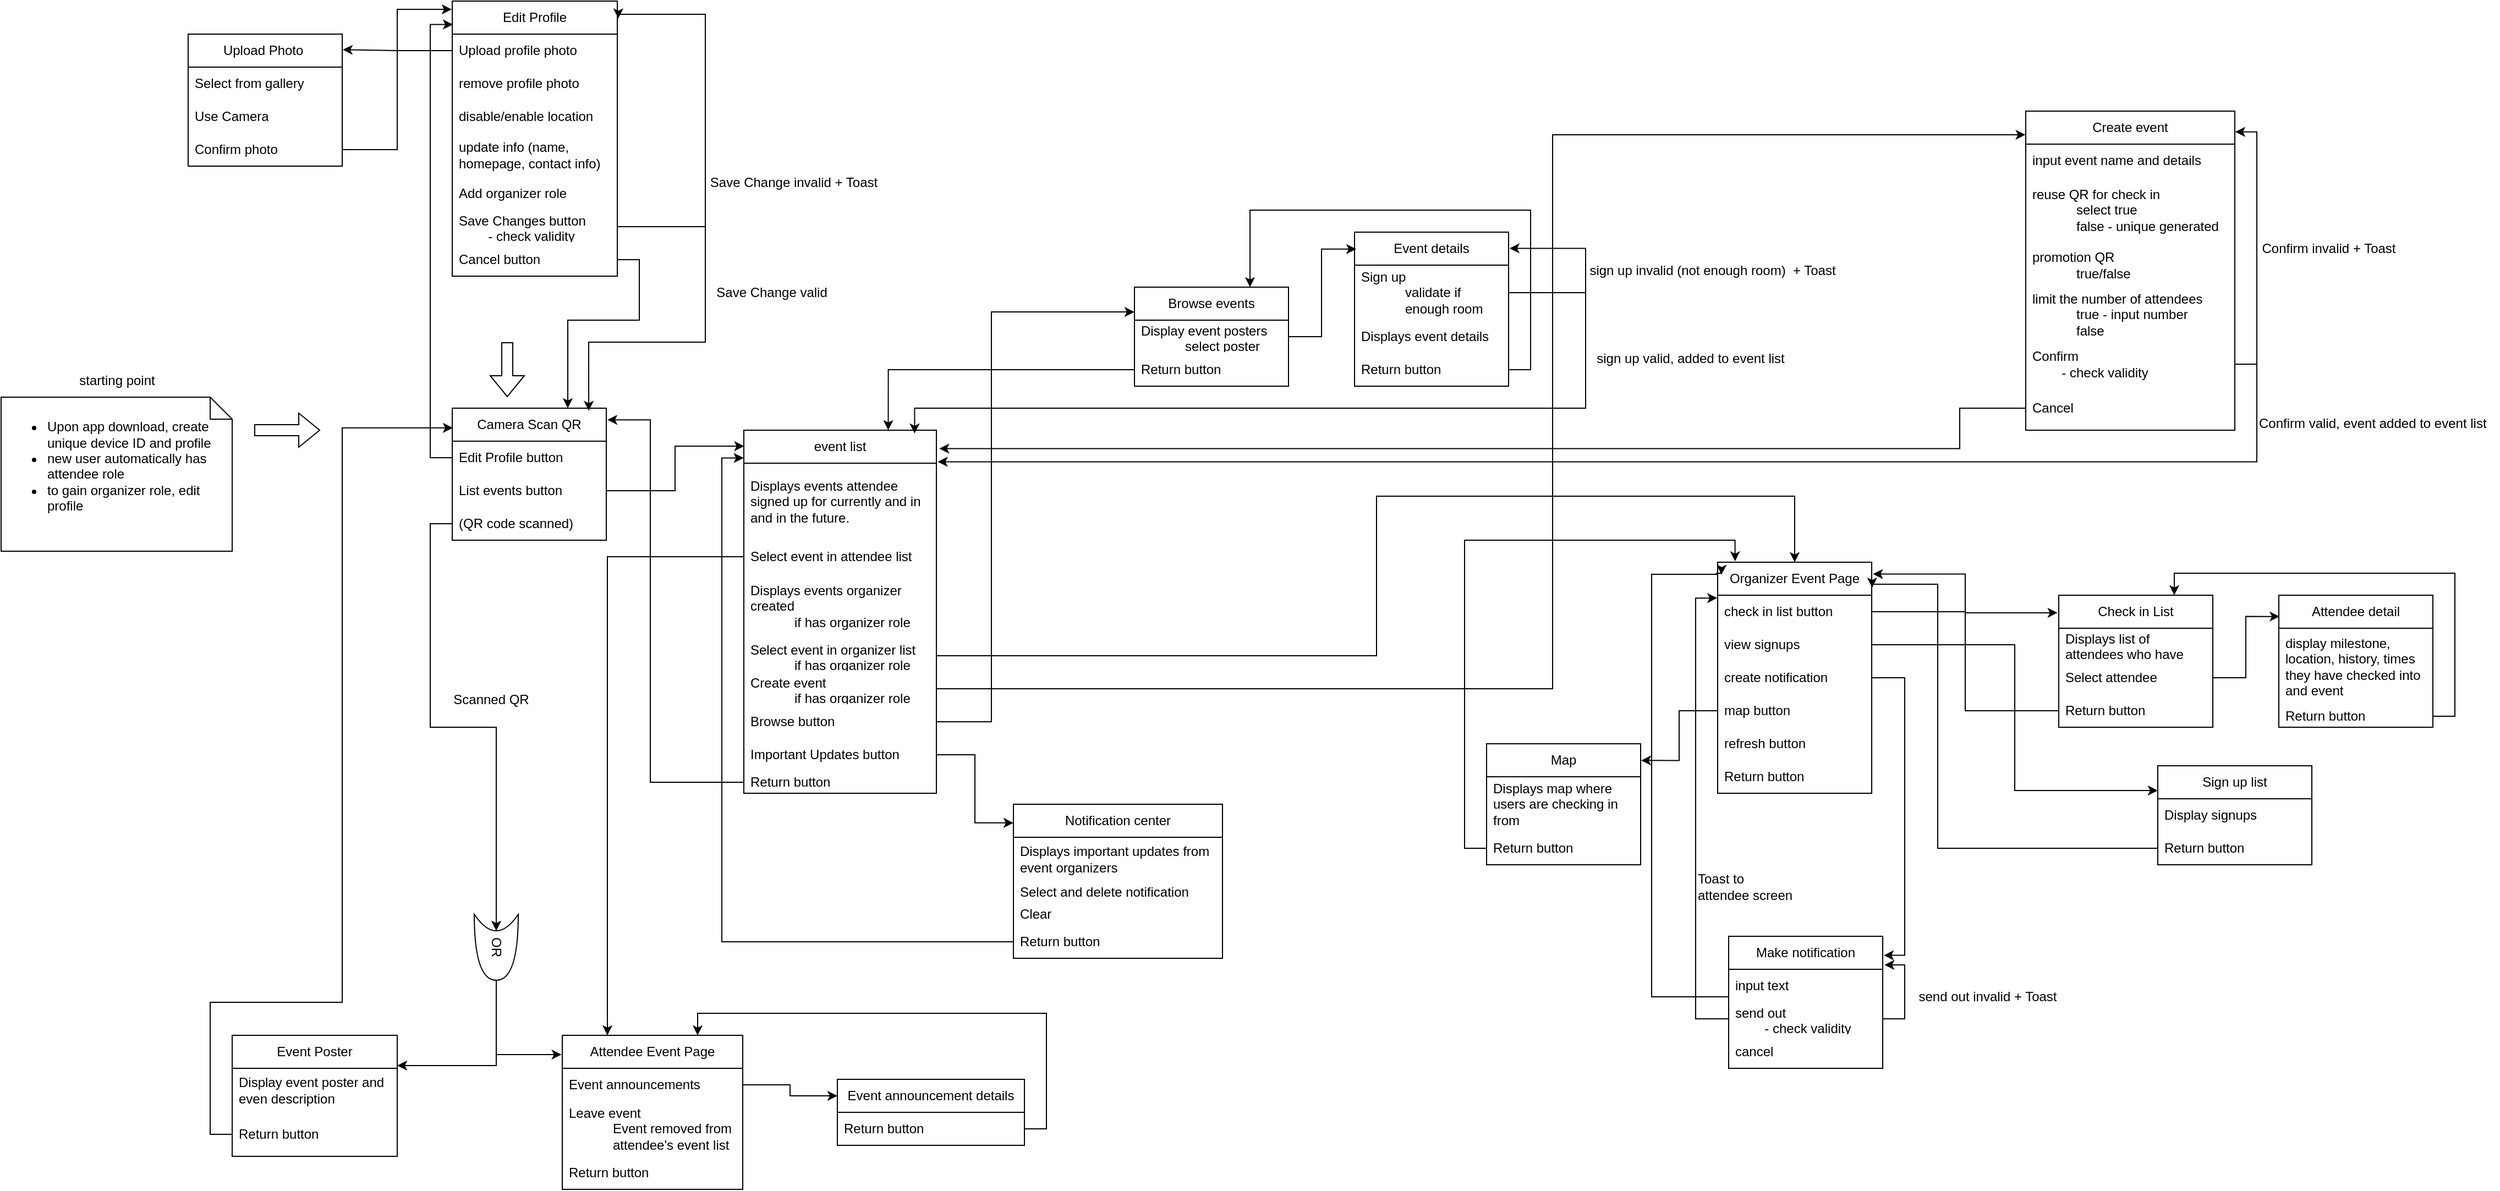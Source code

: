 <mxfile version="23.1.4" type="github">
  <diagram name="Page-1" id="xZqrpQoWXWdg2QHDlLa8">
    <mxGraphModel dx="2358" dy="1429" grid="1" gridSize="10" guides="1" tooltips="1" connect="1" arrows="1" fold="1" page="1" pageScale="1" pageWidth="850" pageHeight="1100" math="0" shadow="0">
      <root>
        <mxCell id="0" />
        <mxCell id="1" parent="0" />
        <mxCell id="kmndzjtyYsxwTEhdyWk3-5" value="Edit Profile" style="swimlane;fontStyle=0;childLayout=stackLayout;horizontal=1;startSize=30;horizontalStack=0;resizeParent=1;resizeParentMax=0;resizeLast=0;collapsible=1;marginBottom=0;whiteSpace=wrap;html=1;" vertex="1" parent="1">
          <mxGeometry x="-690" y="-210" width="150" height="250" as="geometry" />
        </mxCell>
        <mxCell id="kmndzjtyYsxwTEhdyWk3-6" value="Upload profile photo" style="text;strokeColor=none;fillColor=none;align=left;verticalAlign=middle;spacingLeft=4;spacingRight=4;overflow=hidden;points=[[0,0.5],[1,0.5]];portConstraint=eastwest;rotatable=0;whiteSpace=wrap;html=1;" vertex="1" parent="kmndzjtyYsxwTEhdyWk3-5">
          <mxGeometry y="30" width="150" height="30" as="geometry" />
        </mxCell>
        <mxCell id="kmndzjtyYsxwTEhdyWk3-7" value="remove profile photo" style="text;strokeColor=none;fillColor=none;align=left;verticalAlign=middle;spacingLeft=4;spacingRight=4;overflow=hidden;points=[[0,0.5],[1,0.5]];portConstraint=eastwest;rotatable=0;whiteSpace=wrap;html=1;" vertex="1" parent="kmndzjtyYsxwTEhdyWk3-5">
          <mxGeometry y="60" width="150" height="30" as="geometry" />
        </mxCell>
        <mxCell id="kmndzjtyYsxwTEhdyWk3-8" value="disable/enable location" style="text;strokeColor=none;fillColor=none;align=left;verticalAlign=middle;spacingLeft=4;spacingRight=4;overflow=hidden;points=[[0,0.5],[1,0.5]];portConstraint=eastwest;rotatable=0;whiteSpace=wrap;html=1;" vertex="1" parent="kmndzjtyYsxwTEhdyWk3-5">
          <mxGeometry y="90" width="150" height="30" as="geometry" />
        </mxCell>
        <mxCell id="kmndzjtyYsxwTEhdyWk3-9" value="update info (name, homepage, contact info)" style="text;strokeColor=none;fillColor=none;align=left;verticalAlign=middle;spacingLeft=4;spacingRight=4;overflow=hidden;points=[[0,0.5],[1,0.5]];portConstraint=eastwest;rotatable=0;whiteSpace=wrap;html=1;" vertex="1" parent="kmndzjtyYsxwTEhdyWk3-5">
          <mxGeometry y="120" width="150" height="40" as="geometry" />
        </mxCell>
        <mxCell id="kmndzjtyYsxwTEhdyWk3-229" value="Add organizer role" style="text;strokeColor=none;fillColor=none;align=left;verticalAlign=middle;spacingLeft=4;spacingRight=4;overflow=hidden;points=[[0,0.5],[1,0.5]];portConstraint=eastwest;rotatable=0;whiteSpace=wrap;html=1;" vertex="1" parent="kmndzjtyYsxwTEhdyWk3-5">
          <mxGeometry y="160" width="150" height="30" as="geometry" />
        </mxCell>
        <mxCell id="kmndzjtyYsxwTEhdyWk3-10" value="Save Changes button&lt;br&gt;&lt;span style=&quot;white-space: pre;&quot;&gt;&#x9;&lt;/span&gt;- check validity" style="text;strokeColor=none;fillColor=none;align=left;verticalAlign=middle;spacingLeft=4;spacingRight=4;overflow=hidden;points=[[0,0.5],[1,0.5]];portConstraint=eastwest;rotatable=0;whiteSpace=wrap;html=1;" vertex="1" parent="kmndzjtyYsxwTEhdyWk3-5">
          <mxGeometry y="190" width="150" height="30" as="geometry" />
        </mxCell>
        <mxCell id="kmndzjtyYsxwTEhdyWk3-11" value="Cancel button" style="text;strokeColor=none;fillColor=none;align=left;verticalAlign=middle;spacingLeft=4;spacingRight=4;overflow=hidden;points=[[0,0.5],[1,0.5]];portConstraint=eastwest;rotatable=0;whiteSpace=wrap;html=1;" vertex="1" parent="kmndzjtyYsxwTEhdyWk3-5">
          <mxGeometry y="220" width="150" height="30" as="geometry" />
        </mxCell>
        <mxCell id="kmndzjtyYsxwTEhdyWk3-12" style="edgeStyle=orthogonalEdgeStyle;rounded=0;orthogonalLoop=1;jettySize=auto;html=1;exitX=1;exitY=0.5;exitDx=0;exitDy=0;entryX=1.006;entryY=0.063;entryDx=0;entryDy=0;entryPerimeter=0;" edge="1" parent="kmndzjtyYsxwTEhdyWk3-5" source="kmndzjtyYsxwTEhdyWk3-10" target="kmndzjtyYsxwTEhdyWk3-5">
          <mxGeometry relative="1" as="geometry">
            <Array as="points">
              <mxPoint x="230" y="205" />
              <mxPoint x="230" y="12" />
              <mxPoint x="151" y="12" />
            </Array>
          </mxGeometry>
        </mxCell>
        <mxCell id="kmndzjtyYsxwTEhdyWk3-14" value="Save Change valid" style="text;html=1;align=center;verticalAlign=middle;resizable=0;points=[];autosize=1;strokeColor=none;fillColor=none;" vertex="1" parent="1">
          <mxGeometry x="-460" y="40" width="120" height="30" as="geometry" />
        </mxCell>
        <mxCell id="kmndzjtyYsxwTEhdyWk3-19" value="Save Change invalid + Toast" style="text;html=1;align=center;verticalAlign=middle;resizable=0;points=[];autosize=1;strokeColor=none;fillColor=none;" vertex="1" parent="1">
          <mxGeometry x="-470" y="-60" width="180" height="30" as="geometry" />
        </mxCell>
        <mxCell id="kmndzjtyYsxwTEhdyWk3-20" value="Upload Photo&amp;nbsp;" style="swimlane;fontStyle=0;childLayout=stackLayout;horizontal=1;startSize=30;horizontalStack=0;resizeParent=1;resizeParentMax=0;resizeLast=0;collapsible=1;marginBottom=0;whiteSpace=wrap;html=1;" vertex="1" parent="1">
          <mxGeometry x="-930" y="-180" width="140" height="120" as="geometry" />
        </mxCell>
        <mxCell id="kmndzjtyYsxwTEhdyWk3-21" value="Select from gallery" style="text;strokeColor=none;fillColor=none;align=left;verticalAlign=middle;spacingLeft=4;spacingRight=4;overflow=hidden;points=[[0,0.5],[1,0.5]];portConstraint=eastwest;rotatable=0;whiteSpace=wrap;html=1;" vertex="1" parent="kmndzjtyYsxwTEhdyWk3-20">
          <mxGeometry y="30" width="140" height="30" as="geometry" />
        </mxCell>
        <mxCell id="kmndzjtyYsxwTEhdyWk3-22" value="Use Camera" style="text;strokeColor=none;fillColor=none;align=left;verticalAlign=middle;spacingLeft=4;spacingRight=4;overflow=hidden;points=[[0,0.5],[1,0.5]];portConstraint=eastwest;rotatable=0;whiteSpace=wrap;html=1;" vertex="1" parent="kmndzjtyYsxwTEhdyWk3-20">
          <mxGeometry y="60" width="140" height="30" as="geometry" />
        </mxCell>
        <mxCell id="kmndzjtyYsxwTEhdyWk3-205" value="Confirm photo" style="text;strokeColor=none;fillColor=none;align=left;verticalAlign=middle;spacingLeft=4;spacingRight=4;overflow=hidden;points=[[0,0.5],[1,0.5]];portConstraint=eastwest;rotatable=0;whiteSpace=wrap;html=1;" vertex="1" parent="kmndzjtyYsxwTEhdyWk3-20">
          <mxGeometry y="90" width="140" height="30" as="geometry" />
        </mxCell>
        <mxCell id="kmndzjtyYsxwTEhdyWk3-25" value="&lt;ul&gt;&lt;li&gt;Upon app download, create unique device ID and profile&lt;/li&gt;&lt;li&gt;new user automatically has attendee role&lt;/li&gt;&lt;li&gt;to gain organizer role, edit profile&lt;/li&gt;&lt;/ul&gt;&lt;span class=&quot;custom-cursor-default-hover&quot; style=&quot;&quot;&gt;&lt;br&gt;&lt;/span&gt;" style="shape=note;size=20;whiteSpace=wrap;html=1;align=left;" vertex="1" parent="1">
          <mxGeometry x="-1100" y="150" width="210" height="140" as="geometry" />
        </mxCell>
        <mxCell id="kmndzjtyYsxwTEhdyWk3-27" value="Camera Scan QR" style="swimlane;fontStyle=0;childLayout=stackLayout;horizontal=1;startSize=30;horizontalStack=0;resizeParent=1;resizeParentMax=0;resizeLast=0;collapsible=1;marginBottom=0;whiteSpace=wrap;html=1;" vertex="1" parent="1">
          <mxGeometry x="-690" y="160" width="140" height="120" as="geometry" />
        </mxCell>
        <mxCell id="kmndzjtyYsxwTEhdyWk3-28" value="Edit Profile button" style="text;strokeColor=none;fillColor=none;align=left;verticalAlign=middle;spacingLeft=4;spacingRight=4;overflow=hidden;points=[[0,0.5],[1,0.5]];portConstraint=eastwest;rotatable=0;whiteSpace=wrap;html=1;" vertex="1" parent="kmndzjtyYsxwTEhdyWk3-27">
          <mxGeometry y="30" width="140" height="30" as="geometry" />
        </mxCell>
        <mxCell id="kmndzjtyYsxwTEhdyWk3-193" value="List events button" style="text;strokeColor=none;fillColor=none;align=left;verticalAlign=middle;spacingLeft=4;spacingRight=4;overflow=hidden;points=[[0,0.5],[1,0.5]];portConstraint=eastwest;rotatable=0;whiteSpace=wrap;html=1;" vertex="1" parent="kmndzjtyYsxwTEhdyWk3-27">
          <mxGeometry y="60" width="140" height="30" as="geometry" />
        </mxCell>
        <mxCell id="kmndzjtyYsxwTEhdyWk3-29" value="(QR code scanned)" style="text;strokeColor=none;fillColor=none;align=left;verticalAlign=middle;spacingLeft=4;spacingRight=4;overflow=hidden;points=[[0,0.5],[1,0.5]];portConstraint=eastwest;rotatable=0;whiteSpace=wrap;html=1;" vertex="1" parent="kmndzjtyYsxwTEhdyWk3-27">
          <mxGeometry y="90" width="140" height="30" as="geometry" />
        </mxCell>
        <mxCell id="kmndzjtyYsxwTEhdyWk3-31" value="Attendee Event Page" style="swimlane;fontStyle=0;childLayout=stackLayout;horizontal=1;startSize=30;horizontalStack=0;resizeParent=1;resizeParentMax=0;resizeLast=0;collapsible=1;marginBottom=0;whiteSpace=wrap;html=1;" vertex="1" parent="1">
          <mxGeometry x="-590" y="730" width="164" height="140" as="geometry" />
        </mxCell>
        <mxCell id="kmndzjtyYsxwTEhdyWk3-32" value="Event announcements&amp;nbsp;" style="text;strokeColor=none;fillColor=none;align=left;verticalAlign=middle;spacingLeft=4;spacingRight=4;overflow=hidden;points=[[0,0.5],[1,0.5]];portConstraint=eastwest;rotatable=0;whiteSpace=wrap;html=1;" vertex="1" parent="kmndzjtyYsxwTEhdyWk3-31">
          <mxGeometry y="30" width="164" height="30" as="geometry" />
        </mxCell>
        <mxCell id="kmndzjtyYsxwTEhdyWk3-33" value="Leave event&lt;br&gt;&lt;blockquote style=&quot;margin: 0 0 0 40px; border: none; padding: 0px;&quot;&gt;Event removed from attendee&#39;s event list&lt;/blockquote&gt;" style="text;strokeColor=none;fillColor=none;align=left;verticalAlign=middle;spacingLeft=4;spacingRight=4;overflow=hidden;points=[[0,0.5],[1,0.5]];portConstraint=eastwest;rotatable=0;whiteSpace=wrap;html=1;" vertex="1" parent="kmndzjtyYsxwTEhdyWk3-31">
          <mxGeometry y="60" width="164" height="50" as="geometry" />
        </mxCell>
        <mxCell id="kmndzjtyYsxwTEhdyWk3-112" value="Return button" style="text;strokeColor=none;fillColor=none;align=left;verticalAlign=middle;spacingLeft=4;spacingRight=4;overflow=hidden;points=[[0,0.5],[1,0.5]];portConstraint=eastwest;rotatable=0;whiteSpace=wrap;html=1;" vertex="1" parent="kmndzjtyYsxwTEhdyWk3-31">
          <mxGeometry y="110" width="164" height="30" as="geometry" />
        </mxCell>
        <mxCell id="kmndzjtyYsxwTEhdyWk3-35" value="Scanned QR" style="text;html=1;align=center;verticalAlign=middle;resizable=0;points=[];autosize=1;strokeColor=none;fillColor=none;" vertex="1" parent="1">
          <mxGeometry x="-700" y="410" width="90" height="30" as="geometry" />
        </mxCell>
        <mxCell id="kmndzjtyYsxwTEhdyWk3-216" style="edgeStyle=orthogonalEdgeStyle;rounded=0;orthogonalLoop=1;jettySize=auto;html=1;exitX=1;exitY=0.75;exitDx=0;exitDy=0;entryX=0.75;entryY=0;entryDx=0;entryDy=0;" edge="1" parent="1" source="kmndzjtyYsxwTEhdyWk3-36" target="kmndzjtyYsxwTEhdyWk3-31">
          <mxGeometry relative="1" as="geometry">
            <Array as="points">
              <mxPoint x="-150" y="815" />
              <mxPoint x="-150" y="710" />
              <mxPoint x="-467" y="710" />
            </Array>
          </mxGeometry>
        </mxCell>
        <mxCell id="kmndzjtyYsxwTEhdyWk3-36" value="Event announcement details" style="swimlane;fontStyle=0;childLayout=stackLayout;horizontal=1;startSize=30;horizontalStack=0;resizeParent=1;resizeParentMax=0;resizeLast=0;collapsible=1;marginBottom=0;whiteSpace=wrap;html=1;" vertex="1" parent="1">
          <mxGeometry x="-340" y="770" width="170" height="60" as="geometry" />
        </mxCell>
        <mxCell id="kmndzjtyYsxwTEhdyWk3-37" value="Return button" style="text;strokeColor=none;fillColor=none;align=left;verticalAlign=middle;spacingLeft=4;spacingRight=4;overflow=hidden;points=[[0,0.5],[1,0.5]];portConstraint=eastwest;rotatable=0;whiteSpace=wrap;html=1;" vertex="1" parent="kmndzjtyYsxwTEhdyWk3-36">
          <mxGeometry y="30" width="170" height="30" as="geometry" />
        </mxCell>
        <mxCell id="kmndzjtyYsxwTEhdyWk3-40" value="Create event" style="swimlane;fontStyle=0;childLayout=stackLayout;horizontal=1;startSize=30;horizontalStack=0;resizeParent=1;resizeParentMax=0;resizeLast=0;collapsible=1;marginBottom=0;whiteSpace=wrap;html=1;" vertex="1" parent="1">
          <mxGeometry x="740" y="-110" width="190" height="290" as="geometry" />
        </mxCell>
        <mxCell id="kmndzjtyYsxwTEhdyWk3-41" value="input event name and details" style="text;strokeColor=none;fillColor=none;align=left;verticalAlign=middle;spacingLeft=4;spacingRight=4;overflow=hidden;points=[[0,0.5],[1,0.5]];portConstraint=eastwest;rotatable=0;whiteSpace=wrap;html=1;" vertex="1" parent="kmndzjtyYsxwTEhdyWk3-40">
          <mxGeometry y="30" width="190" height="30" as="geometry" />
        </mxCell>
        <mxCell id="kmndzjtyYsxwTEhdyWk3-42" value="reuse QR for check in&lt;br&gt;&lt;blockquote style=&quot;margin: 0 0 0 40px; border: none; padding: 0px;&quot;&gt;select true&amp;nbsp;&lt;/blockquote&gt;&lt;blockquote style=&quot;margin: 0 0 0 40px; border: none; padding: 0px;&quot;&gt;false - unique generated&lt;/blockquote&gt;" style="text;strokeColor=none;fillColor=none;align=left;verticalAlign=middle;spacingLeft=4;spacingRight=4;overflow=hidden;points=[[0,0.5],[1,0.5]];portConstraint=eastwest;rotatable=0;whiteSpace=wrap;html=1;" vertex="1" parent="kmndzjtyYsxwTEhdyWk3-40">
          <mxGeometry y="60" width="190" height="60" as="geometry" />
        </mxCell>
        <mxCell id="kmndzjtyYsxwTEhdyWk3-150" value="promotion QR&lt;br&gt;&lt;blockquote style=&quot;margin: 0 0 0 40px; border: none; padding: 0px;&quot;&gt;true/false&lt;/blockquote&gt;" style="text;strokeColor=none;fillColor=none;align=left;verticalAlign=middle;spacingLeft=4;spacingRight=4;overflow=hidden;points=[[0,0.5],[1,0.5]];portConstraint=eastwest;rotatable=0;whiteSpace=wrap;html=1;" vertex="1" parent="kmndzjtyYsxwTEhdyWk3-40">
          <mxGeometry y="120" width="190" height="40" as="geometry" />
        </mxCell>
        <mxCell id="kmndzjtyYsxwTEhdyWk3-151" value="limit the number of attendees&lt;blockquote style=&quot;margin: 0 0 0 40px; border: none; padding: 0px;&quot;&gt;true - input number&lt;/blockquote&gt;&lt;blockquote style=&quot;margin: 0 0 0 40px; border: none; padding: 0px;&quot;&gt;false&lt;/blockquote&gt;" style="text;strokeColor=none;fillColor=none;align=left;verticalAlign=middle;spacingLeft=4;spacingRight=4;overflow=hidden;points=[[0,0.5],[1,0.5]];portConstraint=eastwest;rotatable=0;whiteSpace=wrap;html=1;" vertex="1" parent="kmndzjtyYsxwTEhdyWk3-40">
          <mxGeometry y="160" width="190" height="50" as="geometry" />
        </mxCell>
        <mxCell id="kmndzjtyYsxwTEhdyWk3-44" value="Confirm&lt;br&gt;&lt;span style=&quot;white-space: pre;&quot;&gt;&#x9;&lt;/span&gt;- check validity" style="text;strokeColor=none;fillColor=none;align=left;verticalAlign=middle;spacingLeft=4;spacingRight=4;overflow=hidden;points=[[0,0.5],[1,0.5]];portConstraint=eastwest;rotatable=0;whiteSpace=wrap;html=1;" vertex="1" parent="kmndzjtyYsxwTEhdyWk3-40">
          <mxGeometry y="210" width="190" height="40" as="geometry" />
        </mxCell>
        <mxCell id="kmndzjtyYsxwTEhdyWk3-153" style="edgeStyle=orthogonalEdgeStyle;rounded=0;orthogonalLoop=1;jettySize=auto;html=1;exitX=1;exitY=0.5;exitDx=0;exitDy=0;entryX=1.002;entryY=0.065;entryDx=0;entryDy=0;entryPerimeter=0;" edge="1" parent="kmndzjtyYsxwTEhdyWk3-40" source="kmndzjtyYsxwTEhdyWk3-44" target="kmndzjtyYsxwTEhdyWk3-40">
          <mxGeometry relative="1" as="geometry" />
        </mxCell>
        <mxCell id="kmndzjtyYsxwTEhdyWk3-185" value="Cancel" style="text;strokeColor=none;fillColor=none;align=left;verticalAlign=middle;spacingLeft=4;spacingRight=4;overflow=hidden;points=[[0,0.5],[1,0.5]];portConstraint=eastwest;rotatable=0;whiteSpace=wrap;html=1;" vertex="1" parent="kmndzjtyYsxwTEhdyWk3-40">
          <mxGeometry y="250" width="190" height="40" as="geometry" />
        </mxCell>
        <mxCell id="kmndzjtyYsxwTEhdyWk3-47" value="Confirm invalid + Toast" style="text;html=1;align=center;verticalAlign=middle;resizable=0;points=[];autosize=1;strokeColor=none;fillColor=none;" vertex="1" parent="1">
          <mxGeometry x="940" width="150" height="30" as="geometry" />
        </mxCell>
        <mxCell id="kmndzjtyYsxwTEhdyWk3-48" value="Organizer Event Page" style="swimlane;fontStyle=0;childLayout=stackLayout;horizontal=1;startSize=30;horizontalStack=0;resizeParent=1;resizeParentMax=0;resizeLast=0;collapsible=1;marginBottom=0;whiteSpace=wrap;html=1;" vertex="1" parent="1">
          <mxGeometry x="460" y="300" width="140" height="210" as="geometry" />
        </mxCell>
        <mxCell id="kmndzjtyYsxwTEhdyWk3-49" value="check in list button" style="text;strokeColor=none;fillColor=none;align=left;verticalAlign=middle;spacingLeft=4;spacingRight=4;overflow=hidden;points=[[0,0.5],[1,0.5]];portConstraint=eastwest;rotatable=0;whiteSpace=wrap;html=1;" vertex="1" parent="kmndzjtyYsxwTEhdyWk3-48">
          <mxGeometry y="30" width="140" height="30" as="geometry" />
        </mxCell>
        <mxCell id="kmndzjtyYsxwTEhdyWk3-154" value="view signups" style="text;strokeColor=none;fillColor=none;align=left;verticalAlign=middle;spacingLeft=4;spacingRight=4;overflow=hidden;points=[[0,0.5],[1,0.5]];portConstraint=eastwest;rotatable=0;whiteSpace=wrap;html=1;" vertex="1" parent="kmndzjtyYsxwTEhdyWk3-48">
          <mxGeometry y="60" width="140" height="30" as="geometry" />
        </mxCell>
        <mxCell id="kmndzjtyYsxwTEhdyWk3-50" value="create notification" style="text;strokeColor=none;fillColor=none;align=left;verticalAlign=middle;spacingLeft=4;spacingRight=4;overflow=hidden;points=[[0,0.5],[1,0.5]];portConstraint=eastwest;rotatable=0;whiteSpace=wrap;html=1;" vertex="1" parent="kmndzjtyYsxwTEhdyWk3-48">
          <mxGeometry y="90" width="140" height="30" as="geometry" />
        </mxCell>
        <mxCell id="kmndzjtyYsxwTEhdyWk3-148" value="map button" style="text;strokeColor=none;fillColor=none;align=left;verticalAlign=middle;spacingLeft=4;spacingRight=4;overflow=hidden;points=[[0,0.5],[1,0.5]];portConstraint=eastwest;rotatable=0;whiteSpace=wrap;html=1;" vertex="1" parent="kmndzjtyYsxwTEhdyWk3-48">
          <mxGeometry y="120" width="140" height="30" as="geometry" />
        </mxCell>
        <mxCell id="kmndzjtyYsxwTEhdyWk3-51" value="refresh button" style="text;strokeColor=none;fillColor=none;align=left;verticalAlign=middle;spacingLeft=4;spacingRight=4;overflow=hidden;points=[[0,0.5],[1,0.5]];portConstraint=eastwest;rotatable=0;whiteSpace=wrap;html=1;" vertex="1" parent="kmndzjtyYsxwTEhdyWk3-48">
          <mxGeometry y="150" width="140" height="30" as="geometry" />
        </mxCell>
        <mxCell id="kmndzjtyYsxwTEhdyWk3-190" value="Return button" style="text;strokeColor=none;fillColor=none;align=left;verticalAlign=middle;spacingLeft=4;spacingRight=4;overflow=hidden;points=[[0,0.5],[1,0.5]];portConstraint=eastwest;rotatable=0;whiteSpace=wrap;html=1;" vertex="1" parent="kmndzjtyYsxwTEhdyWk3-48">
          <mxGeometry y="180" width="140" height="30" as="geometry" />
        </mxCell>
        <mxCell id="kmndzjtyYsxwTEhdyWk3-53" value="&lt;span style=&quot;color: rgb(0, 0, 0); font-family: Helvetica; font-size: 12px; font-style: normal; font-variant-ligatures: normal; font-variant-caps: normal; font-weight: 400; letter-spacing: normal; orphans: 2; text-align: center; text-indent: 0px; text-transform: none; widows: 2; word-spacing: 0px; -webkit-text-stroke-width: 0px; background-color: rgb(251, 251, 251); text-decoration-thickness: initial; text-decoration-style: initial; text-decoration-color: initial; float: none; display: inline !important;&quot;&gt;Confirm valid, event added to event list&lt;/span&gt;" style="text;whiteSpace=wrap;html=1;" vertex="1" parent="1">
          <mxGeometry x="950" y="160" width="220" height="30" as="geometry" />
        </mxCell>
        <mxCell id="kmndzjtyYsxwTEhdyWk3-59" value="Attendee detail" style="swimlane;fontStyle=0;childLayout=stackLayout;horizontal=1;startSize=30;horizontalStack=0;resizeParent=1;resizeParentMax=0;resizeLast=0;collapsible=1;marginBottom=0;whiteSpace=wrap;html=1;" vertex="1" parent="1">
          <mxGeometry x="970" y="330" width="140" height="120" as="geometry" />
        </mxCell>
        <mxCell id="kmndzjtyYsxwTEhdyWk3-60" value="display&amp;nbsp;milestone, location, history, times they have checked into and event" style="text;strokeColor=none;fillColor=none;align=left;verticalAlign=middle;spacingLeft=4;spacingRight=4;overflow=hidden;points=[[0,0.5],[1,0.5]];portConstraint=eastwest;rotatable=0;whiteSpace=wrap;html=1;" vertex="1" parent="kmndzjtyYsxwTEhdyWk3-59">
          <mxGeometry y="30" width="140" height="70" as="geometry" />
        </mxCell>
        <mxCell id="kmndzjtyYsxwTEhdyWk3-61" value="Return button" style="text;strokeColor=none;fillColor=none;align=left;verticalAlign=middle;spacingLeft=4;spacingRight=4;overflow=hidden;points=[[0,0.5],[1,0.5]];portConstraint=eastwest;rotatable=0;whiteSpace=wrap;html=1;" vertex="1" parent="kmndzjtyYsxwTEhdyWk3-59">
          <mxGeometry y="100" width="140" height="20" as="geometry" />
        </mxCell>
        <mxCell id="kmndzjtyYsxwTEhdyWk3-63" value="Make notification" style="swimlane;fontStyle=0;childLayout=stackLayout;horizontal=1;startSize=30;horizontalStack=0;resizeParent=1;resizeParentMax=0;resizeLast=0;collapsible=1;marginBottom=0;whiteSpace=wrap;html=1;" vertex="1" parent="1">
          <mxGeometry x="470" y="640" width="140" height="120" as="geometry" />
        </mxCell>
        <mxCell id="kmndzjtyYsxwTEhdyWk3-64" value="input text" style="text;strokeColor=none;fillColor=none;align=left;verticalAlign=middle;spacingLeft=4;spacingRight=4;overflow=hidden;points=[[0,0.5],[1,0.5]];portConstraint=eastwest;rotatable=0;whiteSpace=wrap;html=1;" vertex="1" parent="kmndzjtyYsxwTEhdyWk3-63">
          <mxGeometry y="30" width="140" height="30" as="geometry" />
        </mxCell>
        <mxCell id="kmndzjtyYsxwTEhdyWk3-65" value="send out&lt;br&gt;&lt;span style=&quot;white-space: pre;&quot;&gt;&#x9;&lt;/span&gt;- check validity" style="text;strokeColor=none;fillColor=none;align=left;verticalAlign=middle;spacingLeft=4;spacingRight=4;overflow=hidden;points=[[0,0.5],[1,0.5]];portConstraint=eastwest;rotatable=0;whiteSpace=wrap;html=1;" vertex="1" parent="kmndzjtyYsxwTEhdyWk3-63">
          <mxGeometry y="60" width="140" height="30" as="geometry" />
        </mxCell>
        <mxCell id="kmndzjtyYsxwTEhdyWk3-66" value="cancel" style="text;strokeColor=none;fillColor=none;align=left;verticalAlign=middle;spacingLeft=4;spacingRight=4;overflow=hidden;points=[[0,0.5],[1,0.5]];portConstraint=eastwest;rotatable=0;whiteSpace=wrap;html=1;" vertex="1" parent="kmndzjtyYsxwTEhdyWk3-63">
          <mxGeometry y="90" width="140" height="30" as="geometry" />
        </mxCell>
        <mxCell id="kmndzjtyYsxwTEhdyWk3-67" style="edgeStyle=orthogonalEdgeStyle;rounded=0;orthogonalLoop=1;jettySize=auto;html=1;exitX=1;exitY=0.5;exitDx=0;exitDy=0;entryX=1.011;entryY=-0.133;entryDx=0;entryDy=0;entryPerimeter=0;" edge="1" parent="kmndzjtyYsxwTEhdyWk3-63" source="kmndzjtyYsxwTEhdyWk3-65" target="kmndzjtyYsxwTEhdyWk3-64">
          <mxGeometry relative="1" as="geometry" />
        </mxCell>
        <mxCell id="kmndzjtyYsxwTEhdyWk3-68" style="edgeStyle=orthogonalEdgeStyle;rounded=0;orthogonalLoop=1;jettySize=auto;html=1;exitX=1;exitY=0.5;exitDx=0;exitDy=0;entryX=1.007;entryY=0.144;entryDx=0;entryDy=0;entryPerimeter=0;" edge="1" parent="1" source="kmndzjtyYsxwTEhdyWk3-50" target="kmndzjtyYsxwTEhdyWk3-63">
          <mxGeometry relative="1" as="geometry" />
        </mxCell>
        <mxCell id="kmndzjtyYsxwTEhdyWk3-69" style="edgeStyle=orthogonalEdgeStyle;rounded=0;orthogonalLoop=1;jettySize=auto;html=1;exitX=0;exitY=0.5;exitDx=0;exitDy=0;entryX=-0.003;entryY=0.155;entryDx=0;entryDy=0;entryPerimeter=0;" edge="1" parent="1" source="kmndzjtyYsxwTEhdyWk3-65" target="kmndzjtyYsxwTEhdyWk3-48">
          <mxGeometry relative="1" as="geometry" />
        </mxCell>
        <mxCell id="kmndzjtyYsxwTEhdyWk3-70" style="edgeStyle=orthogonalEdgeStyle;rounded=0;orthogonalLoop=1;jettySize=auto;html=1;exitX=0;exitY=0.5;exitDx=0;exitDy=0;entryX=0.024;entryY=0.054;entryDx=0;entryDy=0;entryPerimeter=0;" edge="1" parent="1" source="kmndzjtyYsxwTEhdyWk3-66" target="kmndzjtyYsxwTEhdyWk3-48">
          <mxGeometry relative="1" as="geometry">
            <Array as="points">
              <mxPoint x="400" y="695" />
              <mxPoint x="400" y="311" />
              <mxPoint x="459" y="311" />
              <mxPoint x="459" y="310" />
            </Array>
          </mxGeometry>
        </mxCell>
        <mxCell id="kmndzjtyYsxwTEhdyWk3-71" value="starting point" style="text;html=1;align=center;verticalAlign=middle;resizable=0;points=[];autosize=1;strokeColor=none;fillColor=none;" vertex="1" parent="1">
          <mxGeometry x="-1040" y="120" width="90" height="30" as="geometry" />
        </mxCell>
        <mxCell id="kmndzjtyYsxwTEhdyWk3-75" value="send out invalid + Toast" style="text;html=1;align=center;verticalAlign=middle;resizable=0;points=[];autosize=1;strokeColor=none;fillColor=none;" vertex="1" parent="1">
          <mxGeometry x="630" y="680" width="150" height="30" as="geometry" />
        </mxCell>
        <mxCell id="kmndzjtyYsxwTEhdyWk3-77" value="Browse events" style="swimlane;fontStyle=0;childLayout=stackLayout;horizontal=1;startSize=30;horizontalStack=0;resizeParent=1;resizeParentMax=0;resizeLast=0;collapsible=1;marginBottom=0;whiteSpace=wrap;html=1;" vertex="1" parent="1">
          <mxGeometry x="-70" y="50" width="140" height="90" as="geometry" />
        </mxCell>
        <mxCell id="kmndzjtyYsxwTEhdyWk3-78" value="Display event posters&lt;br&gt;&lt;blockquote style=&quot;margin: 0 0 0 40px; border: none; padding: 0px;&quot;&gt;select poster&amp;nbsp;&lt;/blockquote&gt;" style="text;strokeColor=none;fillColor=none;align=left;verticalAlign=middle;spacingLeft=4;spacingRight=4;overflow=hidden;points=[[0,0.5],[1,0.5]];portConstraint=eastwest;rotatable=0;whiteSpace=wrap;html=1;" vertex="1" parent="kmndzjtyYsxwTEhdyWk3-77">
          <mxGeometry y="30" width="140" height="30" as="geometry" />
        </mxCell>
        <mxCell id="kmndzjtyYsxwTEhdyWk3-80" value="Return button" style="text;strokeColor=none;fillColor=none;align=left;verticalAlign=middle;spacingLeft=4;spacingRight=4;overflow=hidden;points=[[0,0.5],[1,0.5]];portConstraint=eastwest;rotatable=0;whiteSpace=wrap;html=1;" vertex="1" parent="kmndzjtyYsxwTEhdyWk3-77">
          <mxGeometry y="60" width="140" height="30" as="geometry" />
        </mxCell>
        <mxCell id="kmndzjtyYsxwTEhdyWk3-82" value="Event details" style="swimlane;fontStyle=0;childLayout=stackLayout;horizontal=1;startSize=30;horizontalStack=0;resizeParent=1;resizeParentMax=0;resizeLast=0;collapsible=1;marginBottom=0;whiteSpace=wrap;html=1;" vertex="1" parent="1">
          <mxGeometry x="130" width="140" height="140" as="geometry" />
        </mxCell>
        <mxCell id="kmndzjtyYsxwTEhdyWk3-130" value="Sign up&lt;br&gt;&lt;blockquote style=&quot;margin: 0 0 0 40px; border: none; padding: 0px;&quot;&gt;validate if enough room&lt;/blockquote&gt;" style="text;strokeColor=none;fillColor=none;align=left;verticalAlign=middle;spacingLeft=4;spacingRight=4;overflow=hidden;points=[[0,0.5],[1,0.5]];portConstraint=eastwest;rotatable=0;whiteSpace=wrap;html=1;" vertex="1" parent="kmndzjtyYsxwTEhdyWk3-82">
          <mxGeometry y="30" width="140" height="50" as="geometry" />
        </mxCell>
        <mxCell id="kmndzjtyYsxwTEhdyWk3-83" value="Displays event details" style="text;strokeColor=none;fillColor=none;align=left;verticalAlign=middle;spacingLeft=4;spacingRight=4;overflow=hidden;points=[[0,0.5],[1,0.5]];portConstraint=eastwest;rotatable=0;whiteSpace=wrap;html=1;" vertex="1" parent="kmndzjtyYsxwTEhdyWk3-82">
          <mxGeometry y="80" width="140" height="30" as="geometry" />
        </mxCell>
        <mxCell id="kmndzjtyYsxwTEhdyWk3-84" value="Return button" style="text;strokeColor=none;fillColor=none;align=left;verticalAlign=middle;spacingLeft=4;spacingRight=4;overflow=hidden;points=[[0,0.5],[1,0.5]];portConstraint=eastwest;rotatable=0;whiteSpace=wrap;html=1;" vertex="1" parent="kmndzjtyYsxwTEhdyWk3-82">
          <mxGeometry y="110" width="140" height="30" as="geometry" />
        </mxCell>
        <mxCell id="kmndzjtyYsxwTEhdyWk3-131" style="edgeStyle=orthogonalEdgeStyle;rounded=0;orthogonalLoop=1;jettySize=auto;html=1;exitX=1;exitY=0.5;exitDx=0;exitDy=0;entryX=1.006;entryY=0.105;entryDx=0;entryDy=0;entryPerimeter=0;" edge="1" parent="kmndzjtyYsxwTEhdyWk3-82" source="kmndzjtyYsxwTEhdyWk3-130" target="kmndzjtyYsxwTEhdyWk3-82">
          <mxGeometry relative="1" as="geometry">
            <Array as="points">
              <mxPoint x="210" y="55" />
              <mxPoint x="210" y="15" />
            </Array>
          </mxGeometry>
        </mxCell>
        <mxCell id="kmndzjtyYsxwTEhdyWk3-211" style="edgeStyle=orthogonalEdgeStyle;rounded=0;orthogonalLoop=1;jettySize=auto;html=1;exitX=1;exitY=0.5;exitDx=0;exitDy=0;exitPerimeter=0;entryX=1;entryY=0.25;entryDx=0;entryDy=0;" edge="1" parent="1" source="kmndzjtyYsxwTEhdyWk3-90" target="kmndzjtyYsxwTEhdyWk3-93">
          <mxGeometry relative="1" as="geometry">
            <mxPoint x="-630" y="685" as="sourcePoint" />
          </mxGeometry>
        </mxCell>
        <mxCell id="kmndzjtyYsxwTEhdyWk3-90" value="OR" style="shape=xor;whiteSpace=wrap;html=1;rotation=90;" vertex="1" parent="1">
          <mxGeometry x="-680" y="630" width="60" height="40" as="geometry" />
        </mxCell>
        <mxCell id="kmndzjtyYsxwTEhdyWk3-93" value="Event Poster" style="swimlane;fontStyle=0;childLayout=stackLayout;horizontal=1;startSize=30;horizontalStack=0;resizeParent=1;resizeParentMax=0;resizeLast=0;collapsible=1;marginBottom=0;whiteSpace=wrap;html=1;" vertex="1" parent="1">
          <mxGeometry x="-890" y="730" width="150" height="110" as="geometry" />
        </mxCell>
        <mxCell id="kmndzjtyYsxwTEhdyWk3-94" value="Display event poster and even description" style="text;strokeColor=none;fillColor=none;align=left;verticalAlign=middle;spacingLeft=4;spacingRight=4;overflow=hidden;points=[[0,0.5],[1,0.5]];portConstraint=eastwest;rotatable=0;whiteSpace=wrap;html=1;" vertex="1" parent="kmndzjtyYsxwTEhdyWk3-93">
          <mxGeometry y="30" width="150" height="40" as="geometry" />
        </mxCell>
        <mxCell id="kmndzjtyYsxwTEhdyWk3-255" value="Return button" style="text;strokeColor=none;fillColor=none;align=left;verticalAlign=middle;spacingLeft=4;spacingRight=4;overflow=hidden;points=[[0,0.5],[1,0.5]];portConstraint=eastwest;rotatable=0;whiteSpace=wrap;html=1;" vertex="1" parent="kmndzjtyYsxwTEhdyWk3-93">
          <mxGeometry y="70" width="150" height="40" as="geometry" />
        </mxCell>
        <mxCell id="kmndzjtyYsxwTEhdyWk3-100" value="Notification center" style="swimlane;fontStyle=0;childLayout=stackLayout;horizontal=1;startSize=30;horizontalStack=0;resizeParent=1;resizeParentMax=0;resizeLast=0;collapsible=1;marginBottom=0;whiteSpace=wrap;html=1;" vertex="1" parent="1">
          <mxGeometry x="-180" y="520" width="190" height="140" as="geometry" />
        </mxCell>
        <mxCell id="kmndzjtyYsxwTEhdyWk3-101" value="Displays important updates from event organizers" style="text;strokeColor=none;fillColor=none;align=left;verticalAlign=middle;spacingLeft=4;spacingRight=4;overflow=hidden;points=[[0,0.5],[1,0.5]];portConstraint=eastwest;rotatable=0;whiteSpace=wrap;html=1;" vertex="1" parent="kmndzjtyYsxwTEhdyWk3-100">
          <mxGeometry y="30" width="190" height="40" as="geometry" />
        </mxCell>
        <mxCell id="kmndzjtyYsxwTEhdyWk3-104" value="Select and delete notification" style="text;strokeColor=none;fillColor=none;align=left;verticalAlign=middle;spacingLeft=4;spacingRight=4;overflow=hidden;points=[[0,0.5],[1,0.5]];portConstraint=eastwest;rotatable=0;whiteSpace=wrap;html=1;" vertex="1" parent="kmndzjtyYsxwTEhdyWk3-100">
          <mxGeometry y="70" width="190" height="20" as="geometry" />
        </mxCell>
        <mxCell id="kmndzjtyYsxwTEhdyWk3-105" value="Clear" style="text;strokeColor=none;fillColor=none;align=left;verticalAlign=middle;spacingLeft=4;spacingRight=4;overflow=hidden;points=[[0,0.5],[1,0.5]];portConstraint=eastwest;rotatable=0;whiteSpace=wrap;html=1;" vertex="1" parent="kmndzjtyYsxwTEhdyWk3-100">
          <mxGeometry y="90" width="190" height="20" as="geometry" />
        </mxCell>
        <mxCell id="kmndzjtyYsxwTEhdyWk3-106" value="Return button" style="text;strokeColor=none;fillColor=none;align=left;verticalAlign=middle;spacingLeft=4;spacingRight=4;overflow=hidden;points=[[0,0.5],[1,0.5]];portConstraint=eastwest;rotatable=0;whiteSpace=wrap;html=1;" vertex="1" parent="kmndzjtyYsxwTEhdyWk3-100">
          <mxGeometry y="110" width="190" height="30" as="geometry" />
        </mxCell>
        <mxCell id="kmndzjtyYsxwTEhdyWk3-119" value="event list" style="swimlane;fontStyle=0;childLayout=stackLayout;horizontal=1;startSize=30;horizontalStack=0;resizeParent=1;resizeParentMax=0;resizeLast=0;collapsible=1;marginBottom=0;whiteSpace=wrap;html=1;" vertex="1" parent="1">
          <mxGeometry x="-425" y="180" width="175" height="330" as="geometry" />
        </mxCell>
        <mxCell id="kmndzjtyYsxwTEhdyWk3-120" value="Displays&amp;nbsp;events attendee signed up for currently and in and in the future." style="text;strokeColor=none;fillColor=none;align=left;verticalAlign=middle;spacingLeft=4;spacingRight=4;overflow=hidden;points=[[0,0.5],[1,0.5]];portConstraint=eastwest;rotatable=0;whiteSpace=wrap;html=1;" vertex="1" parent="kmndzjtyYsxwTEhdyWk3-119">
          <mxGeometry y="30" width="175" height="70" as="geometry" />
        </mxCell>
        <mxCell id="kmndzjtyYsxwTEhdyWk3-128" value="Select event in attendee list" style="text;strokeColor=none;fillColor=none;align=left;verticalAlign=middle;spacingLeft=4;spacingRight=4;overflow=hidden;points=[[0,0.5],[1,0.5]];portConstraint=eastwest;rotatable=0;whiteSpace=wrap;html=1;" vertex="1" parent="kmndzjtyYsxwTEhdyWk3-119">
          <mxGeometry y="100" width="175" height="30" as="geometry" />
        </mxCell>
        <mxCell id="kmndzjtyYsxwTEhdyWk3-233" value="Displays&amp;nbsp;events organizer created&lt;br&gt;&lt;blockquote style=&quot;margin: 0 0 0 40px; border: none; padding: 0px;&quot;&gt;if has organizer role&lt;/blockquote&gt;" style="text;strokeColor=none;fillColor=none;align=left;verticalAlign=middle;spacingLeft=4;spacingRight=4;overflow=hidden;points=[[0,0.5],[1,0.5]];portConstraint=eastwest;rotatable=0;whiteSpace=wrap;html=1;" vertex="1" parent="kmndzjtyYsxwTEhdyWk3-119">
          <mxGeometry y="130" width="175" height="60" as="geometry" />
        </mxCell>
        <mxCell id="kmndzjtyYsxwTEhdyWk3-234" value="Select event in organizer list&lt;br&gt;&lt;blockquote style=&quot;margin: 0 0 0 40px; border: none; padding: 0px;&quot;&gt;if has organizer role&lt;/blockquote&gt;" style="text;strokeColor=none;fillColor=none;align=left;verticalAlign=middle;spacingLeft=4;spacingRight=4;overflow=hidden;points=[[0,0.5],[1,0.5]];portConstraint=eastwest;rotatable=0;whiteSpace=wrap;html=1;" vertex="1" parent="kmndzjtyYsxwTEhdyWk3-119">
          <mxGeometry y="190" width="175" height="30" as="geometry" />
        </mxCell>
        <mxCell id="kmndzjtyYsxwTEhdyWk3-240" value="Create event&lt;br&gt;&lt;blockquote style=&quot;margin: 0 0 0 40px; border: none; padding: 0px;&quot;&gt;if has organizer role&lt;/blockquote&gt;" style="text;strokeColor=none;fillColor=none;align=left;verticalAlign=middle;spacingLeft=4;spacingRight=4;overflow=hidden;points=[[0,0.5],[1,0.5]];portConstraint=eastwest;rotatable=0;whiteSpace=wrap;html=1;" vertex="1" parent="kmndzjtyYsxwTEhdyWk3-119">
          <mxGeometry y="220" width="175" height="30" as="geometry" />
        </mxCell>
        <mxCell id="kmndzjtyYsxwTEhdyWk3-223" value="Browse button" style="text;strokeColor=none;fillColor=none;align=left;verticalAlign=middle;spacingLeft=4;spacingRight=4;overflow=hidden;points=[[0,0.5],[1,0.5]];portConstraint=eastwest;rotatable=0;whiteSpace=wrap;html=1;" vertex="1" parent="kmndzjtyYsxwTEhdyWk3-119">
          <mxGeometry y="250" width="175" height="30" as="geometry" />
        </mxCell>
        <mxCell id="kmndzjtyYsxwTEhdyWk3-220" value="Important Updates button" style="text;strokeColor=none;fillColor=none;align=left;verticalAlign=middle;spacingLeft=4;spacingRight=4;overflow=hidden;points=[[0,0.5],[1,0.5]];portConstraint=eastwest;rotatable=0;whiteSpace=wrap;html=1;" vertex="1" parent="kmndzjtyYsxwTEhdyWk3-119">
          <mxGeometry y="280" width="175" height="30" as="geometry" />
        </mxCell>
        <mxCell id="kmndzjtyYsxwTEhdyWk3-124" value="Return button" style="text;strokeColor=none;fillColor=none;align=left;verticalAlign=middle;spacingLeft=4;spacingRight=4;overflow=hidden;points=[[0,0.5],[1,0.5]];portConstraint=eastwest;rotatable=0;whiteSpace=wrap;html=1;" vertex="1" parent="kmndzjtyYsxwTEhdyWk3-119">
          <mxGeometry y="310" width="175" height="20" as="geometry" />
        </mxCell>
        <mxCell id="kmndzjtyYsxwTEhdyWk3-132" value="sign up invalid (not enough room)&amp;nbsp; + Toast" style="text;html=1;align=center;verticalAlign=middle;resizable=0;points=[];autosize=1;strokeColor=none;fillColor=none;" vertex="1" parent="1">
          <mxGeometry x="330" y="20" width="250" height="30" as="geometry" />
        </mxCell>
        <mxCell id="kmndzjtyYsxwTEhdyWk3-138" value="sign up valid, added to event list" style="text;html=1;align=center;verticalAlign=middle;resizable=0;points=[];autosize=1;strokeColor=none;fillColor=none;" vertex="1" parent="1">
          <mxGeometry x="340" y="100" width="190" height="30" as="geometry" />
        </mxCell>
        <mxCell id="kmndzjtyYsxwTEhdyWk3-155" value="Check in List" style="swimlane;fontStyle=0;childLayout=stackLayout;horizontal=1;startSize=30;horizontalStack=0;resizeParent=1;resizeParentMax=0;resizeLast=0;collapsible=1;marginBottom=0;whiteSpace=wrap;html=1;" vertex="1" parent="1">
          <mxGeometry x="770" y="330" width="140" height="120" as="geometry" />
        </mxCell>
        <mxCell id="kmndzjtyYsxwTEhdyWk3-156" value="Displays&amp;nbsp;list of attendees who have checked in this event" style="text;strokeColor=none;fillColor=none;align=left;verticalAlign=middle;spacingLeft=4;spacingRight=4;overflow=hidden;points=[[0,0.5],[1,0.5]];portConstraint=eastwest;rotatable=0;whiteSpace=wrap;html=1;" vertex="1" parent="kmndzjtyYsxwTEhdyWk3-155">
          <mxGeometry y="30" width="140" height="30" as="geometry" />
        </mxCell>
        <mxCell id="kmndzjtyYsxwTEhdyWk3-157" value="Select attendee" style="text;strokeColor=none;fillColor=none;align=left;verticalAlign=middle;spacingLeft=4;spacingRight=4;overflow=hidden;points=[[0,0.5],[1,0.5]];portConstraint=eastwest;rotatable=0;whiteSpace=wrap;html=1;" vertex="1" parent="kmndzjtyYsxwTEhdyWk3-155">
          <mxGeometry y="60" width="140" height="30" as="geometry" />
        </mxCell>
        <mxCell id="kmndzjtyYsxwTEhdyWk3-158" value="Return button" style="text;strokeColor=none;fillColor=none;align=left;verticalAlign=middle;spacingLeft=4;spacingRight=4;overflow=hidden;points=[[0,0.5],[1,0.5]];portConstraint=eastwest;rotatable=0;whiteSpace=wrap;html=1;" vertex="1" parent="kmndzjtyYsxwTEhdyWk3-155">
          <mxGeometry y="90" width="140" height="30" as="geometry" />
        </mxCell>
        <mxCell id="kmndzjtyYsxwTEhdyWk3-160" style="edgeStyle=orthogonalEdgeStyle;rounded=0;orthogonalLoop=1;jettySize=auto;html=1;exitX=1;exitY=0.5;exitDx=0;exitDy=0;entryX=0.005;entryY=0.161;entryDx=0;entryDy=0;entryPerimeter=0;" edge="1" parent="1" source="kmndzjtyYsxwTEhdyWk3-157" target="kmndzjtyYsxwTEhdyWk3-59">
          <mxGeometry relative="1" as="geometry" />
        </mxCell>
        <mxCell id="kmndzjtyYsxwTEhdyWk3-161" style="edgeStyle=orthogonalEdgeStyle;rounded=0;orthogonalLoop=1;jettySize=auto;html=1;exitX=0;exitY=0.5;exitDx=0;exitDy=0;entryX=1.008;entryY=0.051;entryDx=0;entryDy=0;entryPerimeter=0;" edge="1" parent="1" source="kmndzjtyYsxwTEhdyWk3-158" target="kmndzjtyYsxwTEhdyWk3-48">
          <mxGeometry relative="1" as="geometry" />
        </mxCell>
        <mxCell id="kmndzjtyYsxwTEhdyWk3-162" style="edgeStyle=orthogonalEdgeStyle;rounded=0;orthogonalLoop=1;jettySize=auto;html=1;exitX=1;exitY=0.5;exitDx=0;exitDy=0;entryX=-0.008;entryY=0.133;entryDx=0;entryDy=0;entryPerimeter=0;" edge="1" parent="1" source="kmndzjtyYsxwTEhdyWk3-49" target="kmndzjtyYsxwTEhdyWk3-155">
          <mxGeometry relative="1" as="geometry" />
        </mxCell>
        <mxCell id="kmndzjtyYsxwTEhdyWk3-163" style="edgeStyle=orthogonalEdgeStyle;rounded=0;orthogonalLoop=1;jettySize=auto;html=1;exitX=1;exitY=0.5;exitDx=0;exitDy=0;entryX=0.75;entryY=0;entryDx=0;entryDy=0;" edge="1" parent="1" source="kmndzjtyYsxwTEhdyWk3-61" target="kmndzjtyYsxwTEhdyWk3-155">
          <mxGeometry relative="1" as="geometry" />
        </mxCell>
        <mxCell id="kmndzjtyYsxwTEhdyWk3-164" value="Toast to &lt;br&gt;attendee screen" style="text;html=1;align=left;verticalAlign=middle;resizable=0;points=[];autosize=1;strokeColor=none;fillColor=none;" vertex="1" parent="1">
          <mxGeometry x="440" y="575" width="110" height="40" as="geometry" />
        </mxCell>
        <mxCell id="kmndzjtyYsxwTEhdyWk3-168" value="Sign up list" style="swimlane;fontStyle=0;childLayout=stackLayout;horizontal=1;startSize=30;horizontalStack=0;resizeParent=1;resizeParentMax=0;resizeLast=0;collapsible=1;marginBottom=0;whiteSpace=wrap;html=1;" vertex="1" parent="1">
          <mxGeometry x="860" y="485" width="140" height="90" as="geometry" />
        </mxCell>
        <mxCell id="kmndzjtyYsxwTEhdyWk3-169" value="Display signups" style="text;strokeColor=none;fillColor=none;align=left;verticalAlign=middle;spacingLeft=4;spacingRight=4;overflow=hidden;points=[[0,0.5],[1,0.5]];portConstraint=eastwest;rotatable=0;whiteSpace=wrap;html=1;" vertex="1" parent="kmndzjtyYsxwTEhdyWk3-168">
          <mxGeometry y="30" width="140" height="30" as="geometry" />
        </mxCell>
        <mxCell id="kmndzjtyYsxwTEhdyWk3-170" value="Return button" style="text;strokeColor=none;fillColor=none;align=left;verticalAlign=middle;spacingLeft=4;spacingRight=4;overflow=hidden;points=[[0,0.5],[1,0.5]];portConstraint=eastwest;rotatable=0;whiteSpace=wrap;html=1;" vertex="1" parent="kmndzjtyYsxwTEhdyWk3-168">
          <mxGeometry y="60" width="140" height="30" as="geometry" />
        </mxCell>
        <mxCell id="kmndzjtyYsxwTEhdyWk3-172" style="edgeStyle=orthogonalEdgeStyle;rounded=0;orthogonalLoop=1;jettySize=auto;html=1;exitX=1;exitY=0.5;exitDx=0;exitDy=0;entryX=0;entryY=0.25;entryDx=0;entryDy=0;" edge="1" parent="1" source="kmndzjtyYsxwTEhdyWk3-154" target="kmndzjtyYsxwTEhdyWk3-168">
          <mxGeometry relative="1" as="geometry" />
        </mxCell>
        <mxCell id="kmndzjtyYsxwTEhdyWk3-173" style="edgeStyle=orthogonalEdgeStyle;rounded=0;orthogonalLoop=1;jettySize=auto;html=1;exitX=0;exitY=0.5;exitDx=0;exitDy=0;entryX=1.003;entryY=0.11;entryDx=0;entryDy=0;entryPerimeter=0;" edge="1" parent="1" source="kmndzjtyYsxwTEhdyWk3-170" target="kmndzjtyYsxwTEhdyWk3-48">
          <mxGeometry relative="1" as="geometry">
            <Array as="points">
              <mxPoint x="660" y="560" />
              <mxPoint x="660" y="320" />
            </Array>
          </mxGeometry>
        </mxCell>
        <mxCell id="kmndzjtyYsxwTEhdyWk3-174" value="Map" style="swimlane;fontStyle=0;childLayout=stackLayout;horizontal=1;startSize=30;horizontalStack=0;resizeParent=1;resizeParentMax=0;resizeLast=0;collapsible=1;marginBottom=0;whiteSpace=wrap;html=1;" vertex="1" parent="1">
          <mxGeometry x="250" y="465" width="140" height="110" as="geometry" />
        </mxCell>
        <mxCell id="kmndzjtyYsxwTEhdyWk3-175" value="Displays map where users are checking in from" style="text;strokeColor=none;fillColor=none;align=left;verticalAlign=middle;spacingLeft=4;spacingRight=4;overflow=hidden;points=[[0,0.5],[1,0.5]];portConstraint=eastwest;rotatable=0;whiteSpace=wrap;html=1;" vertex="1" parent="kmndzjtyYsxwTEhdyWk3-174">
          <mxGeometry y="30" width="140" height="50" as="geometry" />
        </mxCell>
        <mxCell id="kmndzjtyYsxwTEhdyWk3-176" value="Return button" style="text;strokeColor=none;fillColor=none;align=left;verticalAlign=middle;spacingLeft=4;spacingRight=4;overflow=hidden;points=[[0,0.5],[1,0.5]];portConstraint=eastwest;rotatable=0;whiteSpace=wrap;html=1;" vertex="1" parent="kmndzjtyYsxwTEhdyWk3-174">
          <mxGeometry y="80" width="140" height="30" as="geometry" />
        </mxCell>
        <mxCell id="kmndzjtyYsxwTEhdyWk3-179" style="edgeStyle=orthogonalEdgeStyle;rounded=0;orthogonalLoop=1;jettySize=auto;html=1;exitX=0;exitY=0.5;exitDx=0;exitDy=0;entryX=1.003;entryY=0.138;entryDx=0;entryDy=0;entryPerimeter=0;" edge="1" parent="1" source="kmndzjtyYsxwTEhdyWk3-148" target="kmndzjtyYsxwTEhdyWk3-174">
          <mxGeometry relative="1" as="geometry" />
        </mxCell>
        <mxCell id="kmndzjtyYsxwTEhdyWk3-180" style="edgeStyle=orthogonalEdgeStyle;rounded=0;orthogonalLoop=1;jettySize=auto;html=1;exitX=0;exitY=0.5;exitDx=0;exitDy=0;entryX=0.113;entryY=-0.004;entryDx=0;entryDy=0;entryPerimeter=0;" edge="1" parent="1" source="kmndzjtyYsxwTEhdyWk3-176" target="kmndzjtyYsxwTEhdyWk3-48">
          <mxGeometry relative="1" as="geometry" />
        </mxCell>
        <mxCell id="kmndzjtyYsxwTEhdyWk3-207" style="edgeStyle=orthogonalEdgeStyle;rounded=0;orthogonalLoop=1;jettySize=auto;html=1;exitX=0;exitY=0.5;exitDx=0;exitDy=0;entryX=1.003;entryY=0.118;entryDx=0;entryDy=0;entryPerimeter=0;" edge="1" parent="1" source="kmndzjtyYsxwTEhdyWk3-6" target="kmndzjtyYsxwTEhdyWk3-20">
          <mxGeometry relative="1" as="geometry" />
        </mxCell>
        <mxCell id="kmndzjtyYsxwTEhdyWk3-209" style="edgeStyle=orthogonalEdgeStyle;rounded=0;orthogonalLoop=1;jettySize=auto;html=1;exitX=0;exitY=0.5;exitDx=0;exitDy=0;entryX=0.004;entryY=0.085;entryDx=0;entryDy=0;entryPerimeter=0;" edge="1" parent="1" source="kmndzjtyYsxwTEhdyWk3-28" target="kmndzjtyYsxwTEhdyWk3-5">
          <mxGeometry relative="1" as="geometry" />
        </mxCell>
        <mxCell id="kmndzjtyYsxwTEhdyWk3-213" style="edgeStyle=orthogonalEdgeStyle;rounded=0;orthogonalLoop=1;jettySize=auto;html=1;exitX=1;exitY=0.5;exitDx=0;exitDy=0;exitPerimeter=0;entryX=-0.004;entryY=0.125;entryDx=0;entryDy=0;entryPerimeter=0;" edge="1" parent="1" source="kmndzjtyYsxwTEhdyWk3-90" target="kmndzjtyYsxwTEhdyWk3-31">
          <mxGeometry relative="1" as="geometry">
            <mxPoint x="-630" y="685" as="sourcePoint" />
          </mxGeometry>
        </mxCell>
        <mxCell id="kmndzjtyYsxwTEhdyWk3-215" value="" style="edgeStyle=orthogonalEdgeStyle;rounded=0;orthogonalLoop=1;jettySize=auto;html=1;entryX=0;entryY=0.25;entryDx=0;entryDy=0;" edge="1" parent="1" source="kmndzjtyYsxwTEhdyWk3-32" target="kmndzjtyYsxwTEhdyWk3-36">
          <mxGeometry relative="1" as="geometry" />
        </mxCell>
        <mxCell id="kmndzjtyYsxwTEhdyWk3-218" style="edgeStyle=orthogonalEdgeStyle;rounded=0;orthogonalLoop=1;jettySize=auto;html=1;exitX=0;exitY=0.5;exitDx=0;exitDy=0;entryX=0.25;entryY=0;entryDx=0;entryDy=0;" edge="1" parent="1" source="kmndzjtyYsxwTEhdyWk3-128" target="kmndzjtyYsxwTEhdyWk3-31">
          <mxGeometry relative="1" as="geometry" />
        </mxCell>
        <mxCell id="kmndzjtyYsxwTEhdyWk3-224" style="edgeStyle=orthogonalEdgeStyle;rounded=0;orthogonalLoop=1;jettySize=auto;html=1;exitX=1;exitY=0.5;exitDx=0;exitDy=0;entryX=0;entryY=0.25;entryDx=0;entryDy=0;" edge="1" parent="1" source="kmndzjtyYsxwTEhdyWk3-223" target="kmndzjtyYsxwTEhdyWk3-77">
          <mxGeometry relative="1" as="geometry">
            <Array as="points">
              <mxPoint x="-200" y="445" />
              <mxPoint x="-200" y="72" />
            </Array>
          </mxGeometry>
        </mxCell>
        <mxCell id="kmndzjtyYsxwTEhdyWk3-226" style="edgeStyle=orthogonalEdgeStyle;rounded=0;orthogonalLoop=1;jettySize=auto;html=1;exitX=1;exitY=0.5;exitDx=0;exitDy=0;entryX=0.75;entryY=0;entryDx=0;entryDy=0;" edge="1" parent="1" source="kmndzjtyYsxwTEhdyWk3-84" target="kmndzjtyYsxwTEhdyWk3-77">
          <mxGeometry relative="1" as="geometry">
            <Array as="points">
              <mxPoint x="290" y="125" />
              <mxPoint x="290" y="-20" />
              <mxPoint x="35" y="-20" />
            </Array>
          </mxGeometry>
        </mxCell>
        <mxCell id="kmndzjtyYsxwTEhdyWk3-227" style="edgeStyle=orthogonalEdgeStyle;rounded=0;orthogonalLoop=1;jettySize=auto;html=1;exitX=0;exitY=0.5;exitDx=0;exitDy=0;entryX=0.75;entryY=0;entryDx=0;entryDy=0;" edge="1" parent="1" source="kmndzjtyYsxwTEhdyWk3-80" target="kmndzjtyYsxwTEhdyWk3-119">
          <mxGeometry relative="1" as="geometry" />
        </mxCell>
        <mxCell id="kmndzjtyYsxwTEhdyWk3-228" style="edgeStyle=orthogonalEdgeStyle;rounded=0;orthogonalLoop=1;jettySize=auto;html=1;exitX=1;exitY=0.5;exitDx=0;exitDy=0;entryX=0.011;entryY=0.11;entryDx=0;entryDy=0;entryPerimeter=0;" edge="1" parent="1" source="kmndzjtyYsxwTEhdyWk3-78" target="kmndzjtyYsxwTEhdyWk3-82">
          <mxGeometry relative="1" as="geometry" />
        </mxCell>
        <mxCell id="kmndzjtyYsxwTEhdyWk3-231" style="edgeStyle=orthogonalEdgeStyle;rounded=0;orthogonalLoop=1;jettySize=auto;html=1;exitX=1;exitY=0.5;exitDx=0;exitDy=0;entryX=0.886;entryY=0.02;entryDx=0;entryDy=0;entryPerimeter=0;" edge="1" parent="1" source="kmndzjtyYsxwTEhdyWk3-10" target="kmndzjtyYsxwTEhdyWk3-27">
          <mxGeometry relative="1" as="geometry">
            <Array as="points">
              <mxPoint x="-460" y="-5" />
              <mxPoint x="-460" y="100" />
              <mxPoint x="-566" y="100" />
            </Array>
          </mxGeometry>
        </mxCell>
        <mxCell id="kmndzjtyYsxwTEhdyWk3-230" style="edgeStyle=orthogonalEdgeStyle;rounded=0;orthogonalLoop=1;jettySize=auto;html=1;exitX=1;exitY=0.5;exitDx=0;exitDy=0;entryX=0.75;entryY=0;entryDx=0;entryDy=0;" edge="1" parent="1" source="kmndzjtyYsxwTEhdyWk3-11" target="kmndzjtyYsxwTEhdyWk3-27">
          <mxGeometry relative="1" as="geometry">
            <mxPoint x="-610" y="100" as="targetPoint" />
            <Array as="points">
              <mxPoint x="-520" y="25" />
              <mxPoint x="-520" y="80" />
              <mxPoint x="-585" y="80" />
            </Array>
          </mxGeometry>
        </mxCell>
        <mxCell id="kmndzjtyYsxwTEhdyWk3-232" style="edgeStyle=orthogonalEdgeStyle;rounded=0;orthogonalLoop=1;jettySize=auto;html=1;exitX=1;exitY=0.5;exitDx=0;exitDy=0;entryX=-0.003;entryY=0.03;entryDx=0;entryDy=0;entryPerimeter=0;" edge="1" parent="1" source="kmndzjtyYsxwTEhdyWk3-205" target="kmndzjtyYsxwTEhdyWk3-5">
          <mxGeometry relative="1" as="geometry" />
        </mxCell>
        <mxCell id="kmndzjtyYsxwTEhdyWk3-239" style="edgeStyle=orthogonalEdgeStyle;rounded=0;orthogonalLoop=1;jettySize=auto;html=1;exitX=1;exitY=0.5;exitDx=0;exitDy=0;entryX=0.5;entryY=0;entryDx=0;entryDy=0;" edge="1" parent="1" source="kmndzjtyYsxwTEhdyWk3-234" target="kmndzjtyYsxwTEhdyWk3-48">
          <mxGeometry relative="1" as="geometry">
            <Array as="points">
              <mxPoint x="150" y="385" />
              <mxPoint x="150" y="240" />
              <mxPoint x="530" y="240" />
            </Array>
          </mxGeometry>
        </mxCell>
        <mxCell id="kmndzjtyYsxwTEhdyWk3-241" style="edgeStyle=orthogonalEdgeStyle;rounded=0;orthogonalLoop=1;jettySize=auto;html=1;exitX=1;exitY=0.5;exitDx=0;exitDy=0;entryX=-0.001;entryY=0.074;entryDx=0;entryDy=0;entryPerimeter=0;" edge="1" parent="1" source="kmndzjtyYsxwTEhdyWk3-240" target="kmndzjtyYsxwTEhdyWk3-40">
          <mxGeometry relative="1" as="geometry">
            <Array as="points">
              <mxPoint x="310" y="415" />
              <mxPoint x="310" y="-88" />
            </Array>
          </mxGeometry>
        </mxCell>
        <mxCell id="kmndzjtyYsxwTEhdyWk3-242" style="edgeStyle=orthogonalEdgeStyle;rounded=0;orthogonalLoop=1;jettySize=auto;html=1;exitX=1;exitY=0.5;exitDx=0;exitDy=0;entryX=0;entryY=0.121;entryDx=0;entryDy=0;entryPerimeter=0;" edge="1" parent="1" source="kmndzjtyYsxwTEhdyWk3-220" target="kmndzjtyYsxwTEhdyWk3-100">
          <mxGeometry relative="1" as="geometry" />
        </mxCell>
        <mxCell id="kmndzjtyYsxwTEhdyWk3-243" style="edgeStyle=orthogonalEdgeStyle;rounded=0;orthogonalLoop=1;jettySize=auto;html=1;exitX=1;exitY=0.5;exitDx=0;exitDy=0;entryX=0.002;entryY=0.044;entryDx=0;entryDy=0;entryPerimeter=0;" edge="1" parent="1" source="kmndzjtyYsxwTEhdyWk3-193" target="kmndzjtyYsxwTEhdyWk3-119">
          <mxGeometry relative="1" as="geometry" />
        </mxCell>
        <mxCell id="kmndzjtyYsxwTEhdyWk3-245" style="edgeStyle=orthogonalEdgeStyle;rounded=0;orthogonalLoop=1;jettySize=auto;html=1;exitX=1;exitY=0.5;exitDx=0;exitDy=0;entryX=0.887;entryY=0.009;entryDx=0;entryDy=0;entryPerimeter=0;" edge="1" parent="1" source="kmndzjtyYsxwTEhdyWk3-130" target="kmndzjtyYsxwTEhdyWk3-119">
          <mxGeometry relative="1" as="geometry">
            <Array as="points">
              <mxPoint x="340" y="55" />
              <mxPoint x="340" y="160" />
              <mxPoint x="-270" y="160" />
            </Array>
          </mxGeometry>
        </mxCell>
        <mxCell id="kmndzjtyYsxwTEhdyWk3-247" style="edgeStyle=orthogonalEdgeStyle;rounded=0;orthogonalLoop=1;jettySize=auto;html=1;exitX=0;exitY=0.5;exitDx=0;exitDy=0;entryX=0.25;entryY=0.5;entryDx=0;entryDy=0;entryPerimeter=0;" edge="1" parent="1" source="kmndzjtyYsxwTEhdyWk3-29" target="kmndzjtyYsxwTEhdyWk3-90">
          <mxGeometry relative="1" as="geometry">
            <Array as="points">
              <mxPoint x="-710" y="265" />
              <mxPoint x="-710" y="450" />
              <mxPoint x="-650" y="450" />
            </Array>
          </mxGeometry>
        </mxCell>
        <mxCell id="kmndzjtyYsxwTEhdyWk3-248" style="edgeStyle=orthogonalEdgeStyle;rounded=0;orthogonalLoop=1;jettySize=auto;html=1;exitX=0;exitY=0.5;exitDx=0;exitDy=0;entryX=-0.001;entryY=-0.067;entryDx=0;entryDy=0;entryPerimeter=0;" edge="1" parent="1" source="kmndzjtyYsxwTEhdyWk3-106" target="kmndzjtyYsxwTEhdyWk3-120">
          <mxGeometry relative="1" as="geometry" />
        </mxCell>
        <mxCell id="kmndzjtyYsxwTEhdyWk3-249" style="edgeStyle=orthogonalEdgeStyle;rounded=0;orthogonalLoop=1;jettySize=auto;html=1;exitX=0;exitY=0.5;exitDx=0;exitDy=0;entryX=1.007;entryY=0.088;entryDx=0;entryDy=0;entryPerimeter=0;" edge="1" parent="1" source="kmndzjtyYsxwTEhdyWk3-124" target="kmndzjtyYsxwTEhdyWk3-27">
          <mxGeometry relative="1" as="geometry">
            <Array as="points">
              <mxPoint x="-510" y="500" />
              <mxPoint x="-510" y="171" />
            </Array>
          </mxGeometry>
        </mxCell>
        <mxCell id="kmndzjtyYsxwTEhdyWk3-250" style="edgeStyle=orthogonalEdgeStyle;rounded=0;orthogonalLoop=1;jettySize=auto;html=1;exitX=0;exitY=0.5;exitDx=0;exitDy=0;entryX=1.015;entryY=-0.19;entryDx=0;entryDy=0;entryPerimeter=0;" edge="1" parent="1" source="kmndzjtyYsxwTEhdyWk3-185" target="kmndzjtyYsxwTEhdyWk3-120">
          <mxGeometry relative="1" as="geometry">
            <Array as="points">
              <mxPoint x="680" y="160" />
              <mxPoint x="680" y="197" />
            </Array>
          </mxGeometry>
        </mxCell>
        <mxCell id="kmndzjtyYsxwTEhdyWk3-251" style="edgeStyle=orthogonalEdgeStyle;rounded=0;orthogonalLoop=1;jettySize=auto;html=1;exitX=1;exitY=0.5;exitDx=0;exitDy=0;entryX=1.007;entryY=-0.018;entryDx=0;entryDy=0;entryPerimeter=0;" edge="1" parent="1" source="kmndzjtyYsxwTEhdyWk3-44" target="kmndzjtyYsxwTEhdyWk3-120">
          <mxGeometry relative="1" as="geometry" />
        </mxCell>
        <mxCell id="kmndzjtyYsxwTEhdyWk3-254" value="" style="shape=flexArrow;endArrow=classic;html=1;rounded=0;" edge="1" parent="1">
          <mxGeometry width="50" height="50" relative="1" as="geometry">
            <mxPoint x="-870" y="180" as="sourcePoint" />
            <mxPoint x="-810" y="180" as="targetPoint" />
          </mxGeometry>
        </mxCell>
        <mxCell id="kmndzjtyYsxwTEhdyWk3-256" style="edgeStyle=orthogonalEdgeStyle;rounded=0;orthogonalLoop=1;jettySize=auto;html=1;exitX=0;exitY=0.5;exitDx=0;exitDy=0;entryX=0.004;entryY=0.149;entryDx=0;entryDy=0;entryPerimeter=0;" edge="1" parent="1" source="kmndzjtyYsxwTEhdyWk3-255" target="kmndzjtyYsxwTEhdyWk3-27">
          <mxGeometry relative="1" as="geometry">
            <Array as="points">
              <mxPoint x="-910" y="820" />
              <mxPoint x="-910" y="700" />
              <mxPoint x="-790" y="700" />
              <mxPoint x="-790" y="178" />
            </Array>
          </mxGeometry>
        </mxCell>
        <mxCell id="kmndzjtyYsxwTEhdyWk3-257" value="" style="shape=flexArrow;endArrow=classic;html=1;rounded=0;" edge="1" parent="1">
          <mxGeometry width="50" height="50" relative="1" as="geometry">
            <mxPoint x="-640" y="100" as="sourcePoint" />
            <mxPoint x="-640" y="150" as="targetPoint" />
          </mxGeometry>
        </mxCell>
      </root>
    </mxGraphModel>
  </diagram>
</mxfile>
